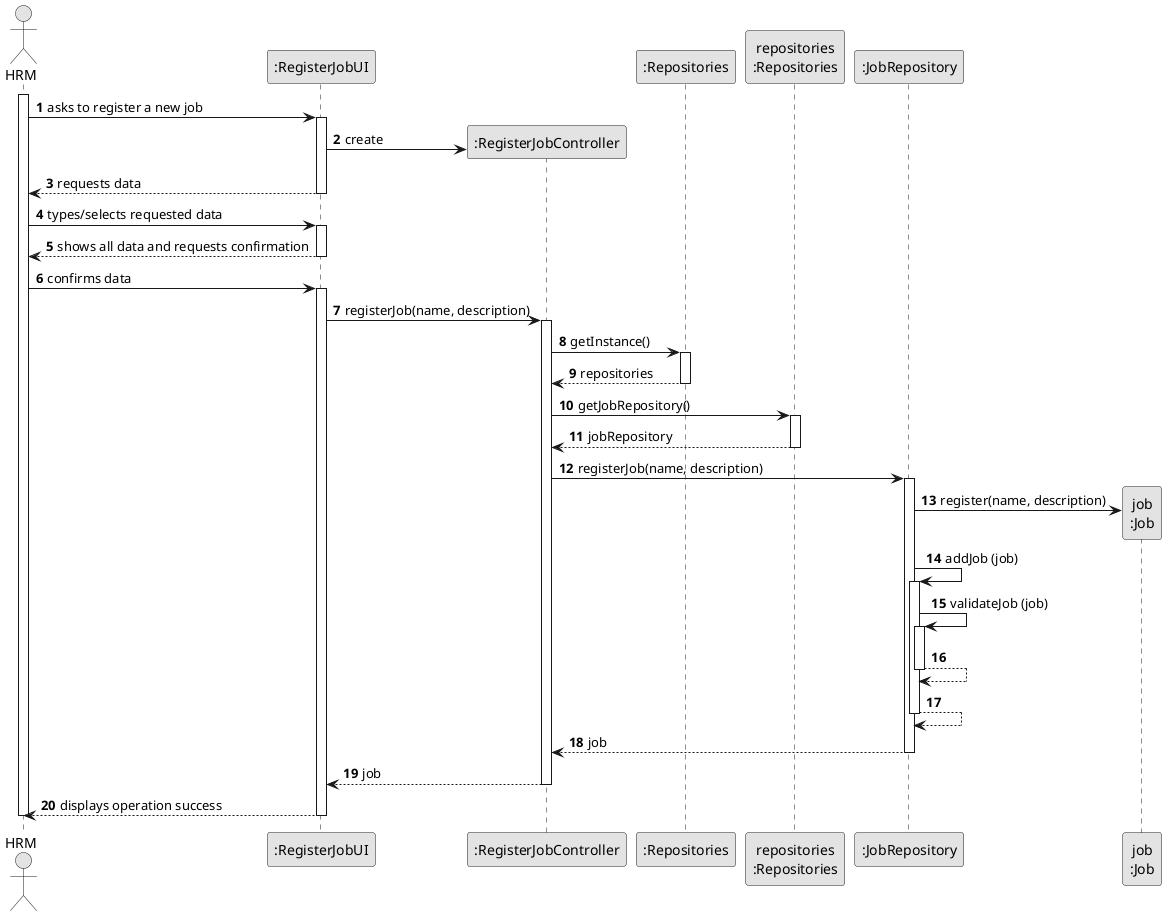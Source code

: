 @startuml
skinparam monochrome true
skinparam packageStyle rectangle
skinparam shadowing false


autonumber

'hide footbox

actor "HRM" as HRM
participant ":RegisterJobUI" as UI
participant ":RegisterJobController" as CTRL
participant ":Repositories" as REP
participant "repositories\n:Repositories" as REPS
participant ":JobRepository" as jobRepository
participant "job\n:Job" as JOB


activate HRM

    HRM -> UI : asks to register a new job
    activate UI

        UI -> CTRL** : create

    UI --> HRM : requests data
    deactivate UI

    HRM -> UI : types/selects requested data
    activate UI

    UI --> HRM : shows all data and requests confirmation
    deactivate UI

    HRM -> UI : confirms data
    activate UI

        UI -> CTRL: registerJob(name, description)
        activate CTRL

            CTRL -> REP: getInstance()
            activate REP

            REP --> CTRL: repositories
            deactivate REP

            CTRL -> REPS: getJobRepository()
            activate REPS

            REPS --> CTRL: jobRepository
            deactivate REPS

            CTRL -> jobRepository: registerJob(name, description)
            activate jobRepository

                jobRepository -> JOB** : register(name, description)

                jobRepository -> jobRepository: addJob (job)
                activate jobRepository

                jobRepository -> jobRepository: validateJob (job)
                activate jobRepository

                jobRepository --> jobRepository
                deactivate jobRepository

                jobRepository --> jobRepository
                deactivate jobRepository

            jobRepository --> CTRL: job
            deactivate jobRepository

        CTRL --> UI: job
        deactivate CTRL

    UI --> HRM : displays operation success
    deactivate UI

deactivate HRM


@enduml